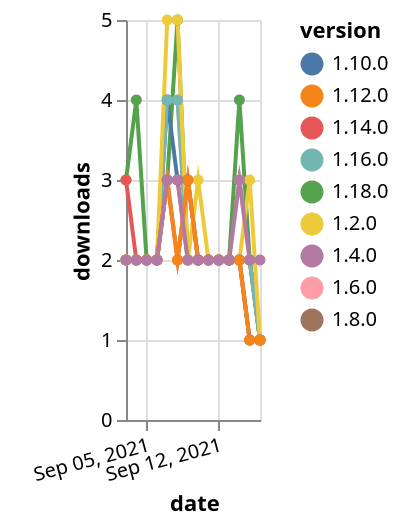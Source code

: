 {"$schema": "https://vega.github.io/schema/vega-lite/v5.json", "description": "A simple bar chart with embedded data.", "data": {"values": [{"date": "2021-09-03", "total": 2611, "delta": 2, "version": "1.6.0"}, {"date": "2021-09-04", "total": 2613, "delta": 2, "version": "1.6.0"}, {"date": "2021-09-05", "total": 2615, "delta": 2, "version": "1.6.0"}, {"date": "2021-09-06", "total": 2617, "delta": 2, "version": "1.6.0"}, {"date": "2021-09-07", "total": 2621, "delta": 4, "version": "1.6.0"}, {"date": "2021-09-08", "total": 2625, "delta": 4, "version": "1.6.0"}, {"date": "2021-09-09", "total": 2627, "delta": 2, "version": "1.6.0"}, {"date": "2021-09-10", "total": 2629, "delta": 2, "version": "1.6.0"}, {"date": "2021-09-11", "total": 2631, "delta": 2, "version": "1.6.0"}, {"date": "2021-09-12", "total": 2633, "delta": 2, "version": "1.6.0"}, {"date": "2021-09-13", "total": 2635, "delta": 2, "version": "1.6.0"}, {"date": "2021-09-14", "total": 2638, "delta": 3, "version": "1.6.0"}, {"date": "2021-09-15", "total": 2640, "delta": 2, "version": "1.6.0"}, {"date": "2021-09-16", "total": 2641, "delta": 1, "version": "1.6.0"}, {"date": "2021-09-03", "total": 240, "delta": 3, "version": "1.18.0"}, {"date": "2021-09-04", "total": 244, "delta": 4, "version": "1.18.0"}, {"date": "2021-09-05", "total": 246, "delta": 2, "version": "1.18.0"}, {"date": "2021-09-06", "total": 248, "delta": 2, "version": "1.18.0"}, {"date": "2021-09-07", "total": 251, "delta": 3, "version": "1.18.0"}, {"date": "2021-09-08", "total": 256, "delta": 5, "version": "1.18.0"}, {"date": "2021-09-09", "total": 258, "delta": 2, "version": "1.18.0"}, {"date": "2021-09-10", "total": 260, "delta": 2, "version": "1.18.0"}, {"date": "2021-09-11", "total": 262, "delta": 2, "version": "1.18.0"}, {"date": "2021-09-12", "total": 264, "delta": 2, "version": "1.18.0"}, {"date": "2021-09-13", "total": 266, "delta": 2, "version": "1.18.0"}, {"date": "2021-09-14", "total": 270, "delta": 4, "version": "1.18.0"}, {"date": "2021-09-15", "total": 272, "delta": 2, "version": "1.18.0"}, {"date": "2021-09-16", "total": 273, "delta": 1, "version": "1.18.0"}, {"date": "2021-09-03", "total": 2093, "delta": 2, "version": "1.8.0"}, {"date": "2021-09-04", "total": 2095, "delta": 2, "version": "1.8.0"}, {"date": "2021-09-05", "total": 2097, "delta": 2, "version": "1.8.0"}, {"date": "2021-09-06", "total": 2099, "delta": 2, "version": "1.8.0"}, {"date": "2021-09-07", "total": 2102, "delta": 3, "version": "1.8.0"}, {"date": "2021-09-08", "total": 2105, "delta": 3, "version": "1.8.0"}, {"date": "2021-09-09", "total": 2107, "delta": 2, "version": "1.8.0"}, {"date": "2021-09-10", "total": 2109, "delta": 2, "version": "1.8.0"}, {"date": "2021-09-11", "total": 2111, "delta": 2, "version": "1.8.0"}, {"date": "2021-09-12", "total": 2113, "delta": 2, "version": "1.8.0"}, {"date": "2021-09-13", "total": 2115, "delta": 2, "version": "1.8.0"}, {"date": "2021-09-14", "total": 2117, "delta": 2, "version": "1.8.0"}, {"date": "2021-09-15", "total": 2119, "delta": 2, "version": "1.8.0"}, {"date": "2021-09-16", "total": 2120, "delta": 1, "version": "1.8.0"}, {"date": "2021-09-03", "total": 2025, "delta": 2, "version": "1.10.0"}, {"date": "2021-09-04", "total": 2027, "delta": 2, "version": "1.10.0"}, {"date": "2021-09-05", "total": 2029, "delta": 2, "version": "1.10.0"}, {"date": "2021-09-06", "total": 2031, "delta": 2, "version": "1.10.0"}, {"date": "2021-09-07", "total": 2035, "delta": 4, "version": "1.10.0"}, {"date": "2021-09-08", "total": 2038, "delta": 3, "version": "1.10.0"}, {"date": "2021-09-09", "total": 2041, "delta": 3, "version": "1.10.0"}, {"date": "2021-09-10", "total": 2043, "delta": 2, "version": "1.10.0"}, {"date": "2021-09-11", "total": 2045, "delta": 2, "version": "1.10.0"}, {"date": "2021-09-12", "total": 2047, "delta": 2, "version": "1.10.0"}, {"date": "2021-09-13", "total": 2049, "delta": 2, "version": "1.10.0"}, {"date": "2021-09-14", "total": 2051, "delta": 2, "version": "1.10.0"}, {"date": "2021-09-15", "total": 2052, "delta": 1, "version": "1.10.0"}, {"date": "2021-09-16", "total": 2053, "delta": 1, "version": "1.10.0"}, {"date": "2021-09-03", "total": 722, "delta": 2, "version": "1.16.0"}, {"date": "2021-09-04", "total": 724, "delta": 2, "version": "1.16.0"}, {"date": "2021-09-05", "total": 726, "delta": 2, "version": "1.16.0"}, {"date": "2021-09-06", "total": 728, "delta": 2, "version": "1.16.0"}, {"date": "2021-09-07", "total": 732, "delta": 4, "version": "1.16.0"}, {"date": "2021-09-08", "total": 736, "delta": 4, "version": "1.16.0"}, {"date": "2021-09-09", "total": 738, "delta": 2, "version": "1.16.0"}, {"date": "2021-09-10", "total": 740, "delta": 2, "version": "1.16.0"}, {"date": "2021-09-11", "total": 742, "delta": 2, "version": "1.16.0"}, {"date": "2021-09-12", "total": 744, "delta": 2, "version": "1.16.0"}, {"date": "2021-09-13", "total": 746, "delta": 2, "version": "1.16.0"}, {"date": "2021-09-14", "total": 748, "delta": 2, "version": "1.16.0"}, {"date": "2021-09-15", "total": 750, "delta": 2, "version": "1.16.0"}, {"date": "2021-09-16", "total": 751, "delta": 1, "version": "1.16.0"}, {"date": "2021-09-03", "total": 3853, "delta": 2, "version": "1.2.0"}, {"date": "2021-09-04", "total": 3855, "delta": 2, "version": "1.2.0"}, {"date": "2021-09-05", "total": 3857, "delta": 2, "version": "1.2.0"}, {"date": "2021-09-06", "total": 3859, "delta": 2, "version": "1.2.0"}, {"date": "2021-09-07", "total": 3864, "delta": 5, "version": "1.2.0"}, {"date": "2021-09-08", "total": 3869, "delta": 5, "version": "1.2.0"}, {"date": "2021-09-09", "total": 3871, "delta": 2, "version": "1.2.0"}, {"date": "2021-09-10", "total": 3874, "delta": 3, "version": "1.2.0"}, {"date": "2021-09-11", "total": 3876, "delta": 2, "version": "1.2.0"}, {"date": "2021-09-12", "total": 3878, "delta": 2, "version": "1.2.0"}, {"date": "2021-09-13", "total": 3880, "delta": 2, "version": "1.2.0"}, {"date": "2021-09-14", "total": 3882, "delta": 2, "version": "1.2.0"}, {"date": "2021-09-15", "total": 3885, "delta": 3, "version": "1.2.0"}, {"date": "2021-09-16", "total": 3886, "delta": 1, "version": "1.2.0"}, {"date": "2021-09-03", "total": 1023, "delta": 3, "version": "1.14.0"}, {"date": "2021-09-04", "total": 1025, "delta": 2, "version": "1.14.0"}, {"date": "2021-09-05", "total": 1027, "delta": 2, "version": "1.14.0"}, {"date": "2021-09-06", "total": 1029, "delta": 2, "version": "1.14.0"}, {"date": "2021-09-07", "total": 1032, "delta": 3, "version": "1.14.0"}, {"date": "2021-09-08", "total": 1034, "delta": 2, "version": "1.14.0"}, {"date": "2021-09-09", "total": 1037, "delta": 3, "version": "1.14.0"}, {"date": "2021-09-10", "total": 1039, "delta": 2, "version": "1.14.0"}, {"date": "2021-09-11", "total": 1041, "delta": 2, "version": "1.14.0"}, {"date": "2021-09-12", "total": 1043, "delta": 2, "version": "1.14.0"}, {"date": "2021-09-13", "total": 1045, "delta": 2, "version": "1.14.0"}, {"date": "2021-09-14", "total": 1047, "delta": 2, "version": "1.14.0"}, {"date": "2021-09-15", "total": 1048, "delta": 1, "version": "1.14.0"}, {"date": "2021-09-16", "total": 1049, "delta": 1, "version": "1.14.0"}, {"date": "2021-09-03", "total": 1477, "delta": 2, "version": "1.12.0"}, {"date": "2021-09-04", "total": 1479, "delta": 2, "version": "1.12.0"}, {"date": "2021-09-05", "total": 1481, "delta": 2, "version": "1.12.0"}, {"date": "2021-09-06", "total": 1483, "delta": 2, "version": "1.12.0"}, {"date": "2021-09-07", "total": 1486, "delta": 3, "version": "1.12.0"}, {"date": "2021-09-08", "total": 1488, "delta": 2, "version": "1.12.0"}, {"date": "2021-09-09", "total": 1491, "delta": 3, "version": "1.12.0"}, {"date": "2021-09-10", "total": 1493, "delta": 2, "version": "1.12.0"}, {"date": "2021-09-11", "total": 1495, "delta": 2, "version": "1.12.0"}, {"date": "2021-09-12", "total": 1497, "delta": 2, "version": "1.12.0"}, {"date": "2021-09-13", "total": 1499, "delta": 2, "version": "1.12.0"}, {"date": "2021-09-14", "total": 1501, "delta": 2, "version": "1.12.0"}, {"date": "2021-09-15", "total": 1502, "delta": 1, "version": "1.12.0"}, {"date": "2021-09-16", "total": 1503, "delta": 1, "version": "1.12.0"}, {"date": "2021-09-03", "total": 2696, "delta": 2, "version": "1.4.0"}, {"date": "2021-09-04", "total": 2698, "delta": 2, "version": "1.4.0"}, {"date": "2021-09-05", "total": 2700, "delta": 2, "version": "1.4.0"}, {"date": "2021-09-06", "total": 2702, "delta": 2, "version": "1.4.0"}, {"date": "2021-09-07", "total": 2705, "delta": 3, "version": "1.4.0"}, {"date": "2021-09-08", "total": 2708, "delta": 3, "version": "1.4.0"}, {"date": "2021-09-09", "total": 2710, "delta": 2, "version": "1.4.0"}, {"date": "2021-09-10", "total": 2712, "delta": 2, "version": "1.4.0"}, {"date": "2021-09-11", "total": 2714, "delta": 2, "version": "1.4.0"}, {"date": "2021-09-12", "total": 2716, "delta": 2, "version": "1.4.0"}, {"date": "2021-09-13", "total": 2718, "delta": 2, "version": "1.4.0"}, {"date": "2021-09-14", "total": 2721, "delta": 3, "version": "1.4.0"}, {"date": "2021-09-15", "total": 2723, "delta": 2, "version": "1.4.0"}, {"date": "2021-09-16", "total": 2725, "delta": 2, "version": "1.4.0"}]}, "width": "container", "mark": {"type": "line", "point": {"filled": true}}, "encoding": {"x": {"field": "date", "type": "temporal", "timeUnit": "yearmonthdate", "title": "date", "axis": {"labelAngle": -15}}, "y": {"field": "delta", "type": "quantitative", "title": "downloads"}, "color": {"field": "version", "type": "nominal"}, "tooltip": {"field": "delta"}}}